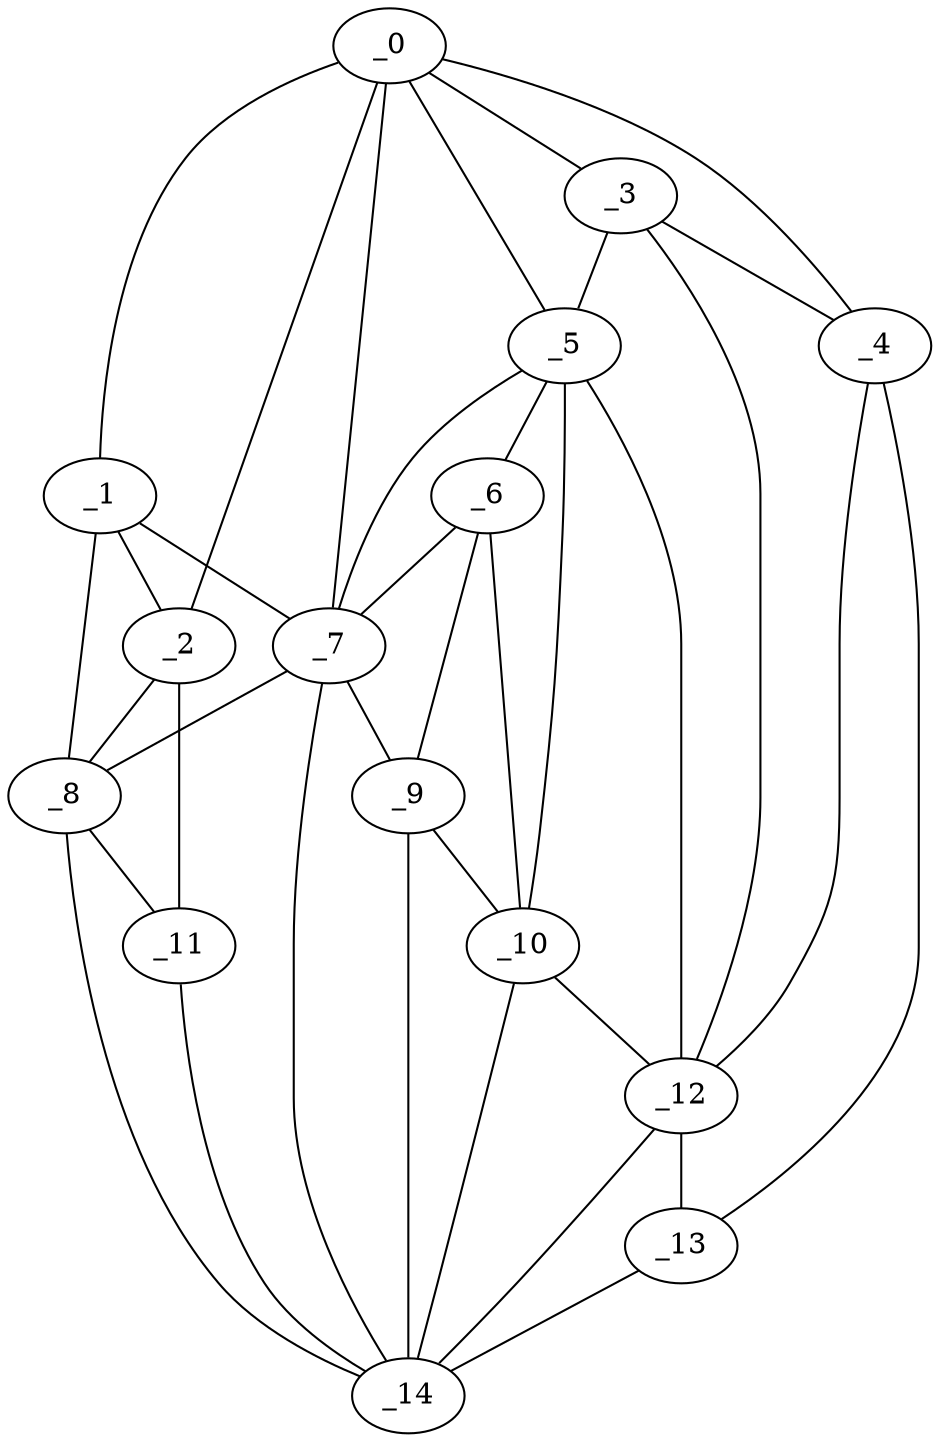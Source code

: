 graph "obj24__135.gxl" {
	_0	 [x=39,
		y=57];
	_1	 [x=43,
		y=29];
	_0 -- _1	 [valence=1];
	_2	 [x=44,
		y=8];
	_0 -- _2	 [valence=1];
	_3	 [x=54,
		y=97];
	_0 -- _3	 [valence=2];
	_4	 [x=55,
		y=109];
	_0 -- _4	 [valence=1];
	_5	 [x=76,
		y=76];
	_0 -- _5	 [valence=2];
	_7	 [x=84,
		y=63];
	_0 -- _7	 [valence=2];
	_1 -- _2	 [valence=2];
	_1 -- _7	 [valence=1];
	_8	 [x=90,
		y=29];
	_1 -- _8	 [valence=2];
	_2 -- _8	 [valence=2];
	_11	 [x=91,
		y=10];
	_2 -- _11	 [valence=1];
	_3 -- _4	 [valence=2];
	_3 -- _5	 [valence=2];
	_12	 [x=91,
		y=109];
	_3 -- _12	 [valence=2];
	_4 -- _12	 [valence=1];
	_13	 [x=92,
		y=118];
	_4 -- _13	 [valence=1];
	_6	 [x=83,
		y=69];
	_5 -- _6	 [valence=2];
	_5 -- _7	 [valence=2];
	_10	 [x=90,
		y=72];
	_5 -- _10	 [valence=2];
	_5 -- _12	 [valence=2];
	_6 -- _7	 [valence=1];
	_9	 [x=90,
		y=63];
	_6 -- _9	 [valence=2];
	_6 -- _10	 [valence=1];
	_7 -- _8	 [valence=2];
	_7 -- _9	 [valence=2];
	_14	 [x=93,
		y=50];
	_7 -- _14	 [valence=1];
	_8 -- _11	 [valence=2];
	_8 -- _14	 [valence=1];
	_9 -- _10	 [valence=2];
	_9 -- _14	 [valence=2];
	_10 -- _12	 [valence=2];
	_10 -- _14	 [valence=2];
	_11 -- _14	 [valence=1];
	_12 -- _13	 [valence=1];
	_12 -- _14	 [valence=2];
	_13 -- _14	 [valence=1];
}
